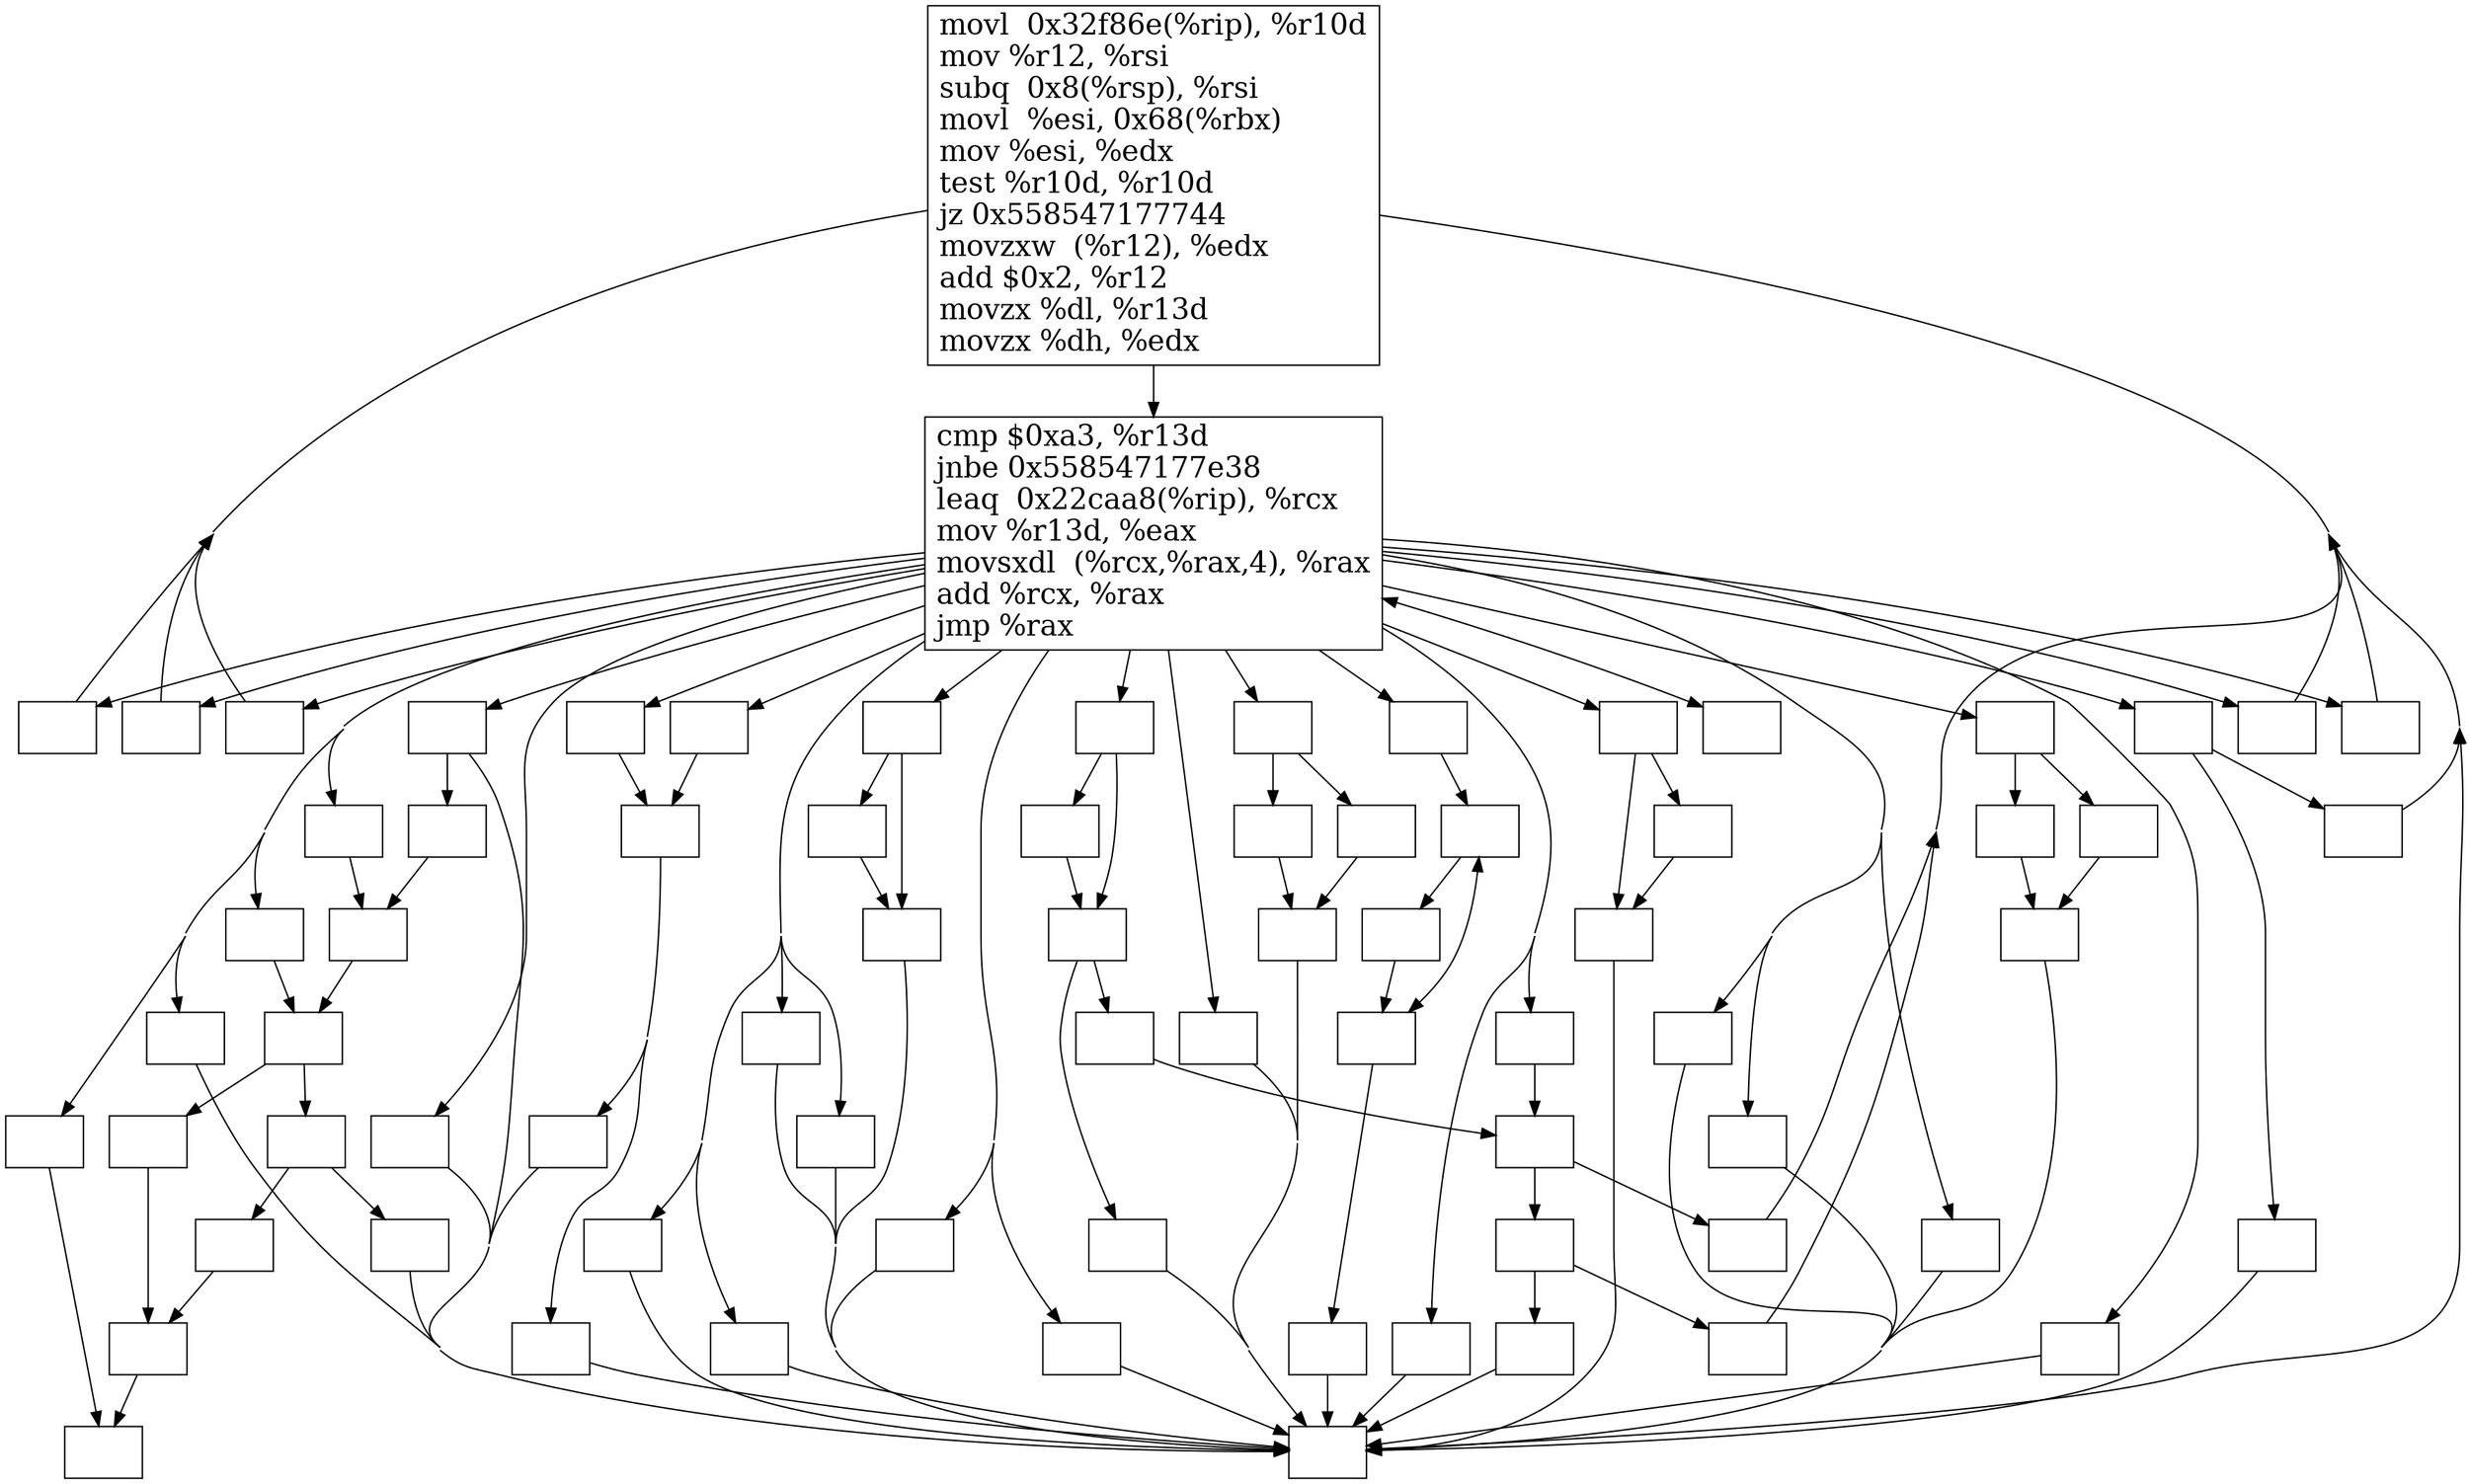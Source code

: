 digraph {
	concentrate=true
	node[ shape=box, fontsize=20 ]
	140253279775408[ label="movl  0x32f86e(%rip), %r10d\lmov %r12, %rsi\lsubq  0x8(%rsp), %rsi\lmovl  %esi, 0x68(%rbx)\lmov %esi, %edx\ltest %r10d, %r10d\ljz 0x558547177744\lmovzxw  (%r12), %edx\ladd $0x2, %r12\lmovzx %dl, %r13d\lmovzx %dh, %edx\l" ]
	140253279775408 -> 140253279775328
	140253279775328[ label="cmp $0xa3, %r13d\ljnbe 0x558547177e38\lleaq  0x22caa8(%rip), %rcx\lmov %r13d, %eax\lmovsxdl  (%rcx,%rax,4), %rax\ladd %rcx, %rax\ljmp %rax\l" ]
	140253279775328 -> 140253279774448
	140253279775328 -> 140253279774208
	140253279775328 -> 140253279774128
	140253279775328 -> 140253279773728
	140253279775328 -> 140253279773648
	140253279775328 -> 140253279773488
	140253279775328 -> 140253279773328
	140253279775328 -> 140253279773248
	140253279775328 -> 140253279772928
	140253279775328 -> 140253279772768
	140253279775328 -> 140253279772688
	140253279775328 -> 140253279780624
	140253279775328 -> 140253279780144
	140253279775328 -> 140253279780064
	140253279775328 -> 140253279779824
	140253279775328 -> 140253279779744
	140253279775328 -> 140253279779664
	140253279775328 -> 140253279779584
	140253279775328 -> 140253279779504
	140253279775328 -> 140253279779184
	140253279775328 -> 140253279779104
	140253279775328 -> 140253279779024
	140253279775328 -> 140253279778864
	140253279775328 -> 140253279778784
	140253279775328 -> 140253279778704
	140253279775328 -> 140253279778624
	140253279775328 -> 140253279778544
	140253279775328 -> 140253279778464
	140253279775328 -> 140253279778384
	140253279775328 -> 140253279778224
	140253279775328 -> 140253279778144
	140253279775328 -> 140253279778064
	140253279775328 -> 140253279777984
	140253279775328 -> 140253279777904
	140253279774448[ label="" ]
	140253279774448 -> 140253279774368
	140253279774448 -> 140253279777024
	140253279774368[ label="" ]
	140253279774368 -> 140253279774288
	140253279774288[ label="" ]
	140253279774288 -> 140253279775568
	140253279775568[ label="" ]
	140253279775568 -> 140253279775408
	140253279777024[ label="" ]
	140253279777024 -> 140253279774288
	140253279774208[ label="" ]
	140253279774208 -> 140253279775408
	140253279774128[ label="" ]
	140253279774128 -> 140253279773888
	140253279773888[ label="" ]
	140253279773888 -> 140253279773968
	140253279773888 -> 140253279773808
	140253279773968[ label="" ]
	140253279773968 -> 140253279773888
	140253279773968 -> 140253279777504
	140253279777504[ label="" ]
	140253279777504 -> 140253279775568
	140253279773808[ label="" ]
	140253279773808 -> 140253279773968
	140253279773728[ label="" ]
	140253279773728 -> 140253279775568
	140253279773648[ label="" ]
	140253279773648 -> 140253279773568
	140253279773648 -> 140253279777264
	140253279773568[ label="" ]
	140253279773568 -> 140253279775568
	140253279777264[ label="" ]
	140253279777264 -> 140253279773568
	140253279773488[ label="" ]
	140253279773488 -> 140253279775328
	140253279773328[ label="" ]
	140253279773328 -> 140253279775568
	140253279773248[ label="" ]
	140253279773248 -> 140253279775408
	140253279772928[ label="" ]
	140253279772928 -> 140253279775568
	140253279772768[ label="" ]
	140253279772768 -> 140253279775408
	140253279772688[ label="" ]
	140253279772688 -> 140253279780704
	140253279772688 -> 140253279777424
	140253279780704[ label="" ]
	140253279780704 -> 140253279775568
	140253279777424[ label="" ]
	140253279777424 -> 140253279775408
	140253279780624[ label="" ]
	140253279780624 -> 140253279780544
	140253279780544[ label="" ]
	140253279780544 -> 140253279780384
	140253279780544 -> 140253279776864
	140253279780384[ label="" ]
	140253279780384 -> 140253279780304
	140253279780384 -> 140253279784880
	140253279780304[ label="" ]
	140253279780304 -> 140253279775408
	140253279784880[ label="" ]
	140253279784880 -> 140253279775568
	140253279776864[ label="" ]
	140253279776864 -> 140253279775408
	140253279780144[ label="" ]
	140253279780144 -> 140253279775568
	140253279780064[ label="" ]
	140253279780064 -> 140253279779984
	140253279780064 -> 140253279777344
	140253279779984[ label="" ]
	140253279779984 -> 140253279779904
	140253279779904[ label="" ]
	140253279779904 -> 140253279775568
	140253279777344[ label="" ]
	140253279777344 -> 140253279779904
	140253279779824[ label="" ]
	140253279779824 -> 140253279775568
	140253279779744[ label="" ]
	140253279779744 -> 140253279775568
	140253279779664[ label="" ]
	140253279779664 -> 140253279777744
	140253279779664 -> 140253279777184
	140253279777744[ label="" ]
	140253279777744 -> 140253279777664
	140253279777744 -> 140253279776944
	140253279777664[ label="" ]
	140253279777664 -> 140253279775568
	140253279776944[ label="" ]
	140253279776944 -> 140253279780544
	140253279777184[ label="" ]
	140253279777184 -> 140253279777744
	140253279779584[ label="" ]
	140253279779584 -> 140253279775568
	140253279779504[ label="" ]
	140253279779504 -> 140253279779424
	140253279779424[ label="" ]
	140253279779424 -> 140253279773088
	140253279779424 -> 140253279779344
	140253279773088[ label="" ]
	140253279773088 -> 140253279775568
	140253279779344[ label="" ]
	140253279779344 -> 140253279775568
	140253279779184[ label="" ]
	140253279779184 -> 140253279775568
	140253279779104[ label="" ]
	140253279779104 -> 140253279775088
	140253279775088[ label="" ]
	140253279775088 -> 140253279774928
	140253279775088 -> 140253279777584
	140253279774928[ label="" ]
	140253279774928 -> 140253279774768
	140253279774928 -> 140253279774528
	140253279774768[ label="" ]
	140253279774768 -> 140253279775568
	140253279774528[ label="" ]
	140253279774528 -> 140253279774688
	140253279774688[ label="" ]
	140253279774688 -> 140253279774608
	140253279774608[ label="" ]
	140253279777584[ label="" ]
	140253279777584 -> 140253279774688
	140253279779024[ label="" ]
	140253279779024 -> 140253279774608
	140253279778864[ label="" ]
	140253279778864 -> 140253279775568
	140253279778784[ label="" ]
	140253279778784 -> 140253279775568
	140253279778704[ label="" ]
	140253279778704 -> 140253279775408
	140253279778624[ label="" ]
	140253279778624 -> 140253279775568
	140253279778544[ label="" ]
	140253279778544 -> 140253279777104
	140253279778544 -> 140253279776784
	140253279777104[ label="" ]
	140253279777104 -> 140253279775568
	140253279776784[ label="" ]
	140253279776784 -> 140253279777104
	140253279778464[ label="" ]
	140253279778464 -> 140253279775168
	140253279775168[ label="" ]
	140253279775168 -> 140253279775088
	140253279778384[ label="" ]
	140253279778384 -> 140253279775568
	140253279778224[ label="" ]
	140253279778224 -> 140253279779424
	140253279778144[ label="" ]
	140253279778144 -> 140253279775568
	140253279778064[ label="" ]
	140253279778064 -> 140253279775408
	140253279777984[ label="" ]
	140253279777984 -> 140253279775568
	140253279777904[ label="" ]
	140253279777904 -> 140253279775568
	140253279777904 -> 140253279777824
	140253279777824[ label="" ]
	140253279777824 -> 140253279775168
}
